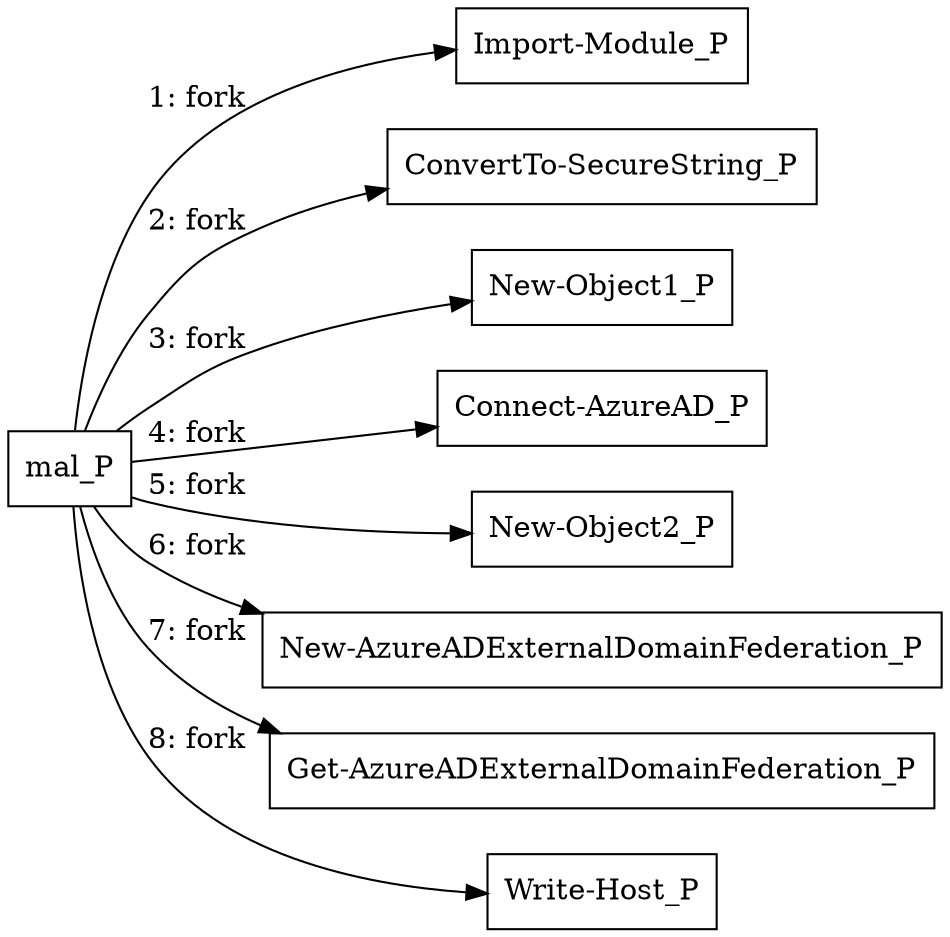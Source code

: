 digraph "T1484.002" {
rankdir="LR"
size="9"
fixedsize="false"
splines="true"
nodesep=0.3
ranksep=0
fontsize=10
overlap="scalexy"
engine= "neato"
	"mal_P" [node_type=Process shape=box]
	"Import-Module_P" [node_type=Process shape=box]
	"ConvertTo-SecureString_P" [node_type=Process shape=box]
	"New-Object1_P" [node_type=Process shape=box]
	"Connect-AzureAD_P" [node_type=Process shape=box]
	"New-Object2_P" [node_type=Process shape=box]
	"New-AzureADExternalDomainFederation_P" [node_type=Process shape=box]
	"Get-AzureADExternalDomainFederation_P" [node_type=Process shape=box]
	"Write-Host_P" [node_type=Process shape=box]
	"mal_P" -> "Import-Module_P" [label="1: fork"]
	"mal_P" -> "ConvertTo-SecureString_P" [label="2: fork"]
	"mal_P" -> "New-Object1_P" [label="3: fork"]
	"mal_P" -> "Connect-AzureAD_P" [label="4: fork"]
	"mal_P" -> "New-Object2_P" [label="5: fork"]
	"mal_P" -> "New-AzureADExternalDomainFederation_P" [label="6: fork"]
	"mal_P" -> "Get-AzureADExternalDomainFederation_P" [label="7: fork"]
	"mal_P" -> "Write-Host_P" [label="8: fork"]
}
